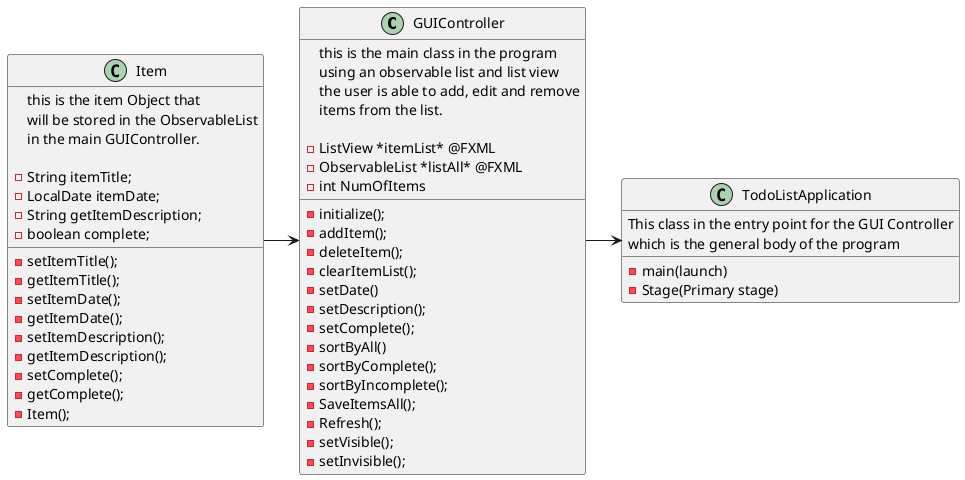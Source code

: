 @startuml

GUIController->TodoListApplication
Item ->GUIController

class TodoListApplication{
-main(launch)
-Stage(Primary stage)

This class in the entry point for the GUI Controller
which is the general body of the program
}

class GUIController{

 this is the main class in the program
 using an observable list and list view
 the user is able to add, edit and remove
 items from the list.

 -ListView *itemList* @FXML
 -ObservableList *listAll* @FXML
 -int NumOfItems

 -initialize();
 -addItem();
 -deleteItem();
 -clearItemList();
 -setDate()
 -setDescription();
 -setComplete();
 -sortByAll()
 -sortByComplete();
 -sortByIncomplete();
 -SaveItemsAll();
 -Refresh();
 -setVisible();
 -setInvisible();
}

class Item{

   this is the item Object that
   will be stored in the ObservableList
   in the main GUIController.

 - String itemTitle;
 - LocalDate itemDate;
 - String getItemDescription;
 - boolean complete;

 -setItemTitle();
 -getItemTitle();
 -setItemDate();
 -getItemDate();
 -setItemDescription();
 -getItemDescription();
 -setComplete();
 -getComplete();
 -Item();
}
@enduml